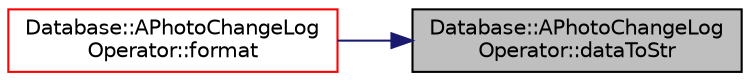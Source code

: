 digraph "Database::APhotoChangeLogOperator::dataToStr"
{
 // LATEX_PDF_SIZE
  edge [fontname="Helvetica",fontsize="10",labelfontname="Helvetica",labelfontsize="10"];
  node [fontname="Helvetica",fontsize="10",shape=record];
  rankdir="RL";
  Node1 [label="Database::APhotoChangeLog\lOperator::dataToStr",height=0.2,width=0.4,color="black", fillcolor="grey75", style="filled", fontcolor="black",tooltip=" "];
  Node1 -> Node2 [dir="back",color="midnightblue",fontsize="10",style="solid",fontname="Helvetica"];
  Node2 [label="Database::APhotoChangeLog\lOperator::format",height=0.2,width=0.4,color="red", fillcolor="white", style="filled",URL="$class_database_1_1_a_photo_change_log_operator.html#aeac08b56514a15de2bc19e80a173afaf",tooltip=" "];
}
